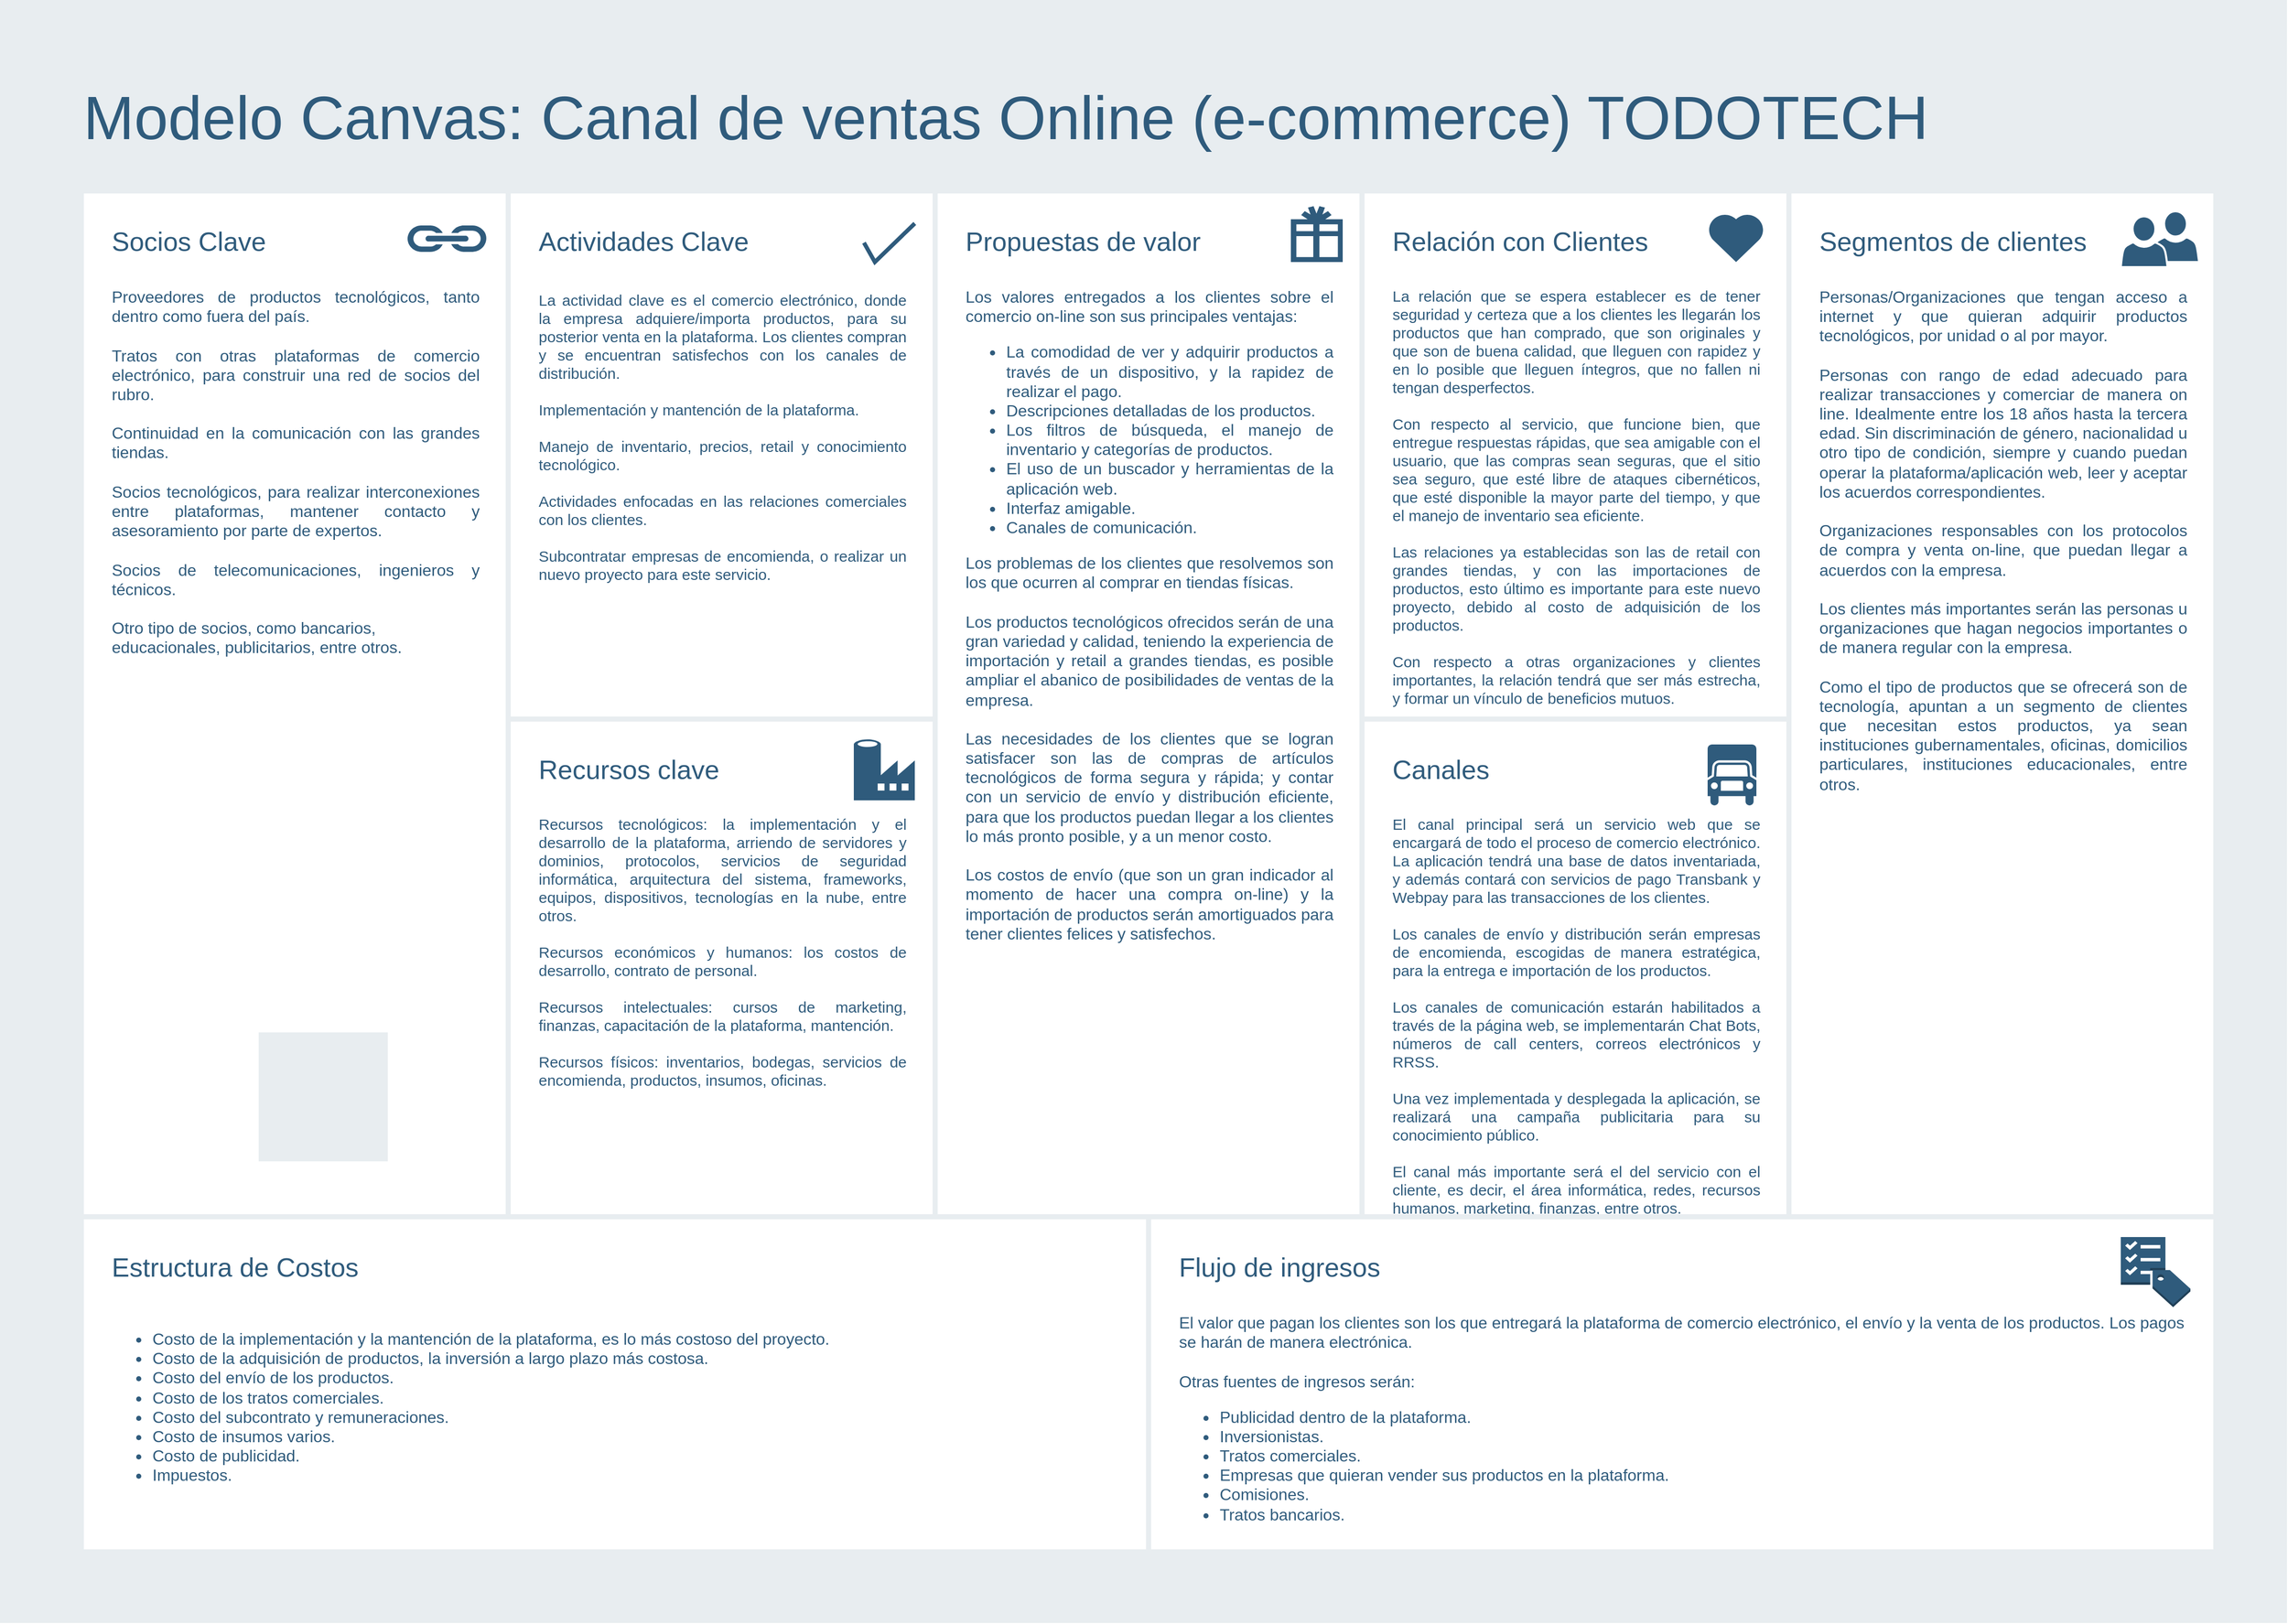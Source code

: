 <mxfile version="15.5.9" type="google"><diagram id="07fea595-8f29-1299-0266-81d95cde20df" name="Page-1"><mxGraphModel dx="3578" dy="629" grid="1" gridSize="10" guides="1" tooltips="1" connect="1" arrows="1" fold="1" page="1" pageScale="1" pageWidth="1169" pageHeight="827" background="none" math="0" shadow="0"><root><mxCell id="0"/><mxCell id="1" parent="0"/><mxCell id="698" value="" style="rounded=0;whiteSpace=wrap;html=1;shadow=0;labelBackgroundColor=none;strokeColor=none;strokeWidth=3;fillColor=#e8edf0;fontSize=60;fontColor=#2F5B7C;align=left;" parent="1" vertex="1"><mxGeometry x="-2290" y="32" width="2250" height="1598" as="geometry"/></mxCell><mxCell id="699" value="&lt;div style=&quot;font-size: 26px&quot;&gt;&lt;font style=&quot;font-size: 26px&quot;&gt;Relación con Clientes&lt;br&gt;&lt;/font&gt;&lt;/div&gt;&lt;div&gt;&lt;br&gt;&lt;/div&gt;&lt;div&gt;&lt;br&gt;&lt;/div&gt;&lt;div style=&quot;font-size: 15px&quot; align=&quot;justify&quot;&gt;&lt;font style=&quot;font-size: 15px&quot;&gt;La relación que se espera establecer es de tener seguridad y certeza que a los clientes les llegarán los productos que han comprado, que son originales y que son de buena calidad, que lleguen con rapidez y en lo posible que lleguen íntegros, que no fallen ni tengan desperfectos.&lt;/font&gt;&lt;/div&gt;&lt;div style=&quot;font-size: 15px&quot; align=&quot;justify&quot;&gt;&lt;font style=&quot;font-size: 15px&quot;&gt;&lt;br&gt;&lt;/font&gt;&lt;/div&gt;&lt;div style=&quot;font-size: 15px&quot; align=&quot;justify&quot;&gt;&lt;font style=&quot;font-size: 15px&quot;&gt;Con respecto al servicio, que funcione bien, que entregue respuestas rápidas, que sea amigable con el usuario, que las compras sean seguras, que el sitio sea seguro, que esté libre de ataques cibernéticos, que esté disponible la mayor parte del tiempo, y que el manejo de inventario sea eficiente.&lt;/font&gt;&lt;/div&gt;&lt;div style=&quot;font-size: 15px&quot; align=&quot;justify&quot;&gt;&lt;font style=&quot;font-size: 15px&quot;&gt;&lt;br&gt;&lt;/font&gt;&lt;/div&gt;&lt;div style=&quot;font-size: 15px&quot; align=&quot;justify&quot;&gt;&lt;font style=&quot;font-size: 15px&quot;&gt;Las relaciones ya establecidas son las de retail con grandes tiendas, y con las importaciones de productos, esto último es importante para este nuevo proyecto, debido al costo de adquisición de los productos.&lt;/font&gt;&lt;/div&gt;&lt;div style=&quot;font-size: 15px&quot; align=&quot;justify&quot;&gt;&lt;font style=&quot;font-size: 15px&quot;&gt;&lt;br&gt;&lt;/font&gt;&lt;/div&gt;&lt;div style=&quot;font-size: 15px&quot; align=&quot;justify&quot;&gt;&lt;font style=&quot;font-size: 15px&quot;&gt;Con respecto a otras organizaciones y clientes importantes, la relación tendrá que ser más estrecha, y formar un vínculo de beneficios mutuos.&lt;/font&gt;&lt;/div&gt;" style="rounded=0;whiteSpace=wrap;html=1;shadow=0;labelBackgroundColor=none;strokeColor=#e8edf0;strokeWidth=5;fillColor=#ffffff;fontSize=12;fontColor=#2F5B7C;align=left;verticalAlign=top;spacing=30;" parent="1" vertex="1"><mxGeometry x="-950" y="220" width="420" height="520" as="geometry"/></mxCell><mxCell id="700" value="&lt;font&gt;&lt;font style=&quot;font-size: 26px&quot;&gt;Socios Clave&lt;/font&gt;&lt;br&gt;&lt;/font&gt;&lt;font style=&quot;font-size: 12px&quot;&gt;&lt;br style=&quot;font-size: 12px&quot;&gt;&lt;/font&gt;&lt;br&gt;&lt;div style=&quot;font-size: 16px&quot; align=&quot;justify&quot;&gt;&lt;font style=&quot;font-size: 16px&quot;&gt;&lt;font style=&quot;font-size: 16px&quot;&gt;Proveedores de productos tecnológicos, tanto dentro como fuera del país.&lt;/font&gt;&lt;/font&gt;&lt;/div&gt;&lt;div style=&quot;font-size: 16px&quot; align=&quot;justify&quot;&gt;&lt;font style=&quot;font-size: 16px&quot;&gt;&lt;font style=&quot;font-size: 16px&quot;&gt;&lt;br&gt;&lt;/font&gt;&lt;/font&gt;&lt;/div&gt;&lt;div style=&quot;font-size: 16px&quot; align=&quot;justify&quot;&gt;&lt;font style=&quot;font-size: 16px&quot;&gt;&lt;font style=&quot;font-size: 16px&quot;&gt;Tratos con otras plataformas de comercio electrónico, para construir una red de socios del rubro.&lt;/font&gt;&lt;/font&gt;&lt;/div&gt;&lt;div style=&quot;font-size: 16px&quot; align=&quot;justify&quot;&gt;&lt;font style=&quot;font-size: 16px&quot;&gt;&lt;font style=&quot;font-size: 16px&quot;&gt;&lt;br&gt;&lt;/font&gt;&lt;/font&gt;&lt;/div&gt;&lt;div style=&quot;font-size: 16px&quot; align=&quot;justify&quot;&gt;&lt;font style=&quot;font-size: 16px&quot;&gt;&lt;font style=&quot;font-size: 16px&quot;&gt;Continuidad en la comunicación con las grandes tiendas.&lt;/font&gt;&lt;/font&gt;&lt;/div&gt;&lt;div style=&quot;font-size: 16px&quot; align=&quot;justify&quot;&gt;&lt;font style=&quot;font-size: 16px&quot;&gt;&lt;font style=&quot;font-size: 16px&quot;&gt;&lt;br&gt;&lt;/font&gt;&lt;/font&gt;&lt;/div&gt;&lt;div style=&quot;font-size: 16px&quot; align=&quot;justify&quot;&gt;&lt;font style=&quot;font-size: 16px&quot;&gt;&lt;font style=&quot;font-size: 16px&quot;&gt;Socios tecnológicos, para realizar interconexiones entre plataformas, mantener contacto y asesoramiento por parte de expertos.&lt;/font&gt;&lt;/font&gt;&lt;/div&gt;&lt;div style=&quot;font-size: 16px&quot; align=&quot;justify&quot;&gt;&lt;font style=&quot;font-size: 16px&quot;&gt;&lt;font style=&quot;font-size: 16px&quot;&gt;&lt;br&gt;&lt;/font&gt;&lt;/font&gt;&lt;/div&gt;&lt;div style=&quot;font-size: 16px&quot; align=&quot;justify&quot;&gt;&lt;font style=&quot;font-size: 16px&quot;&gt;&lt;font style=&quot;font-size: 16px&quot;&gt;Socios de telecomunicaciones, ingenieros y técnicos.&lt;br&gt;&lt;/font&gt;&lt;/font&gt;&lt;/div&gt;&lt;div style=&quot;font-size: 16px&quot; align=&quot;justify&quot;&gt;&lt;font style=&quot;font-size: 16px&quot;&gt;&lt;font style=&quot;font-size: 16px&quot;&gt;&lt;br&gt;&lt;/font&gt;&lt;/font&gt;&lt;/div&gt;&lt;font style=&quot;font-size: 16px&quot;&gt;Otro tipo de socios, como bancarios, educacionales, publicitarios, entre otros.&lt;br&gt;&lt;/font&gt;&lt;div style=&quot;font-size: 16px&quot; align=&quot;justify&quot;&gt;&lt;font style=&quot;font-size: 16px&quot;&gt;&lt;font style=&quot;font-size: 12px&quot;&gt;&lt;br&gt;&lt;/font&gt;&lt;/font&gt;&lt;/div&gt;&lt;div align=&quot;justify&quot;&gt;&lt;font style=&quot;font-size: 12px&quot;&gt;&lt;font style=&quot;font-size: 12px&quot;&gt;&lt;br&gt;&lt;/font&gt;&lt;/font&gt;&lt;/div&gt;&lt;div&gt;&lt;font style=&quot;font-size: 12px&quot;&gt;&lt;font style=&quot;font-size: 12px&quot;&gt;&lt;br&gt;&lt;/font&gt;&lt;/font&gt;&lt;/div&gt;&lt;br&gt;&lt;div style=&quot;font-size: 12px&quot;&gt;&lt;br style=&quot;font-size: 12px&quot;&gt;&lt;/div&gt;" style="rounded=0;whiteSpace=wrap;html=1;shadow=0;labelBackgroundColor=none;strokeColor=#e8edf0;strokeWidth=5;fillColor=#ffffff;fontSize=12;fontColor=#2F5B7C;align=left;verticalAlign=top;spacing=30;" parent="1" vertex="1"><mxGeometry x="-2210" y="220" width="420" height="1020" as="geometry"/></mxCell><mxCell id="701" value="&lt;font&gt;&lt;font style=&quot;font-size: 26px&quot;&gt;Actividades Clave&lt;/font&gt;&lt;br style=&quot;font-size: 12px&quot;&gt;&lt;/font&gt;&lt;font&gt;&lt;br&gt;&lt;/font&gt;&lt;div style=&quot;font-size: 15px&quot; align=&quot;justify&quot;&gt;&lt;br&gt;&lt;font style=&quot;font-size: 15px&quot;&gt;&lt;div&gt;La actividad clave es el comercio electrónico, donde la empresa adquiere/importa productos, para su posterior venta en la plataforma. Los clientes compran y se encuentran satisfechos con los canales de distribución. &lt;br&gt;&lt;/div&gt;&lt;div&gt;&lt;br&gt;&lt;/div&gt;&lt;div&gt;Implementación y mantención de la plataforma.&lt;/div&gt;&lt;div&gt;&lt;br&gt;&lt;/div&gt;&lt;div&gt;Manejo de inventario, precios, retail y conocimiento tecnológico.&lt;br&gt;&lt;/div&gt;&lt;div&gt;&lt;br&gt;&lt;/div&gt;&lt;div&gt;Actividades enfocadas en las relaciones comerciales con los clientes.&lt;/div&gt;&lt;div&gt;&lt;br&gt;&lt;/div&gt;&lt;div&gt;Subcontratar empresas de encomienda, o realizar un nuevo proyecto para este servicio.&lt;/div&gt;&lt;div&gt;&lt;br&gt;&lt;/div&gt;&lt;div&gt;&lt;br&gt;&lt;/div&gt;&lt;/font&gt;&lt;br&gt;&lt;/div&gt;&lt;font&gt;&lt;div&gt;&lt;br&gt;&lt;/div&gt;&lt;/font&gt;&lt;div style=&quot;font-size: 10px&quot;&gt;&lt;br&gt;&lt;/div&gt;&lt;div&gt;&lt;br&gt;&lt;/div&gt;" style="rounded=0;whiteSpace=wrap;html=1;shadow=0;labelBackgroundColor=none;strokeColor=#e8edf0;strokeWidth=5;fillColor=#ffffff;fontSize=12;fontColor=#2F5B7C;align=left;verticalAlign=top;spacing=30;" parent="1" vertex="1"><mxGeometry x="-1790" y="220" width="420" height="520" as="geometry"/></mxCell><mxCell id="702" value="&lt;div&gt;&lt;font style=&quot;font-size: 26px&quot;&gt;Recursos clave&lt;br&gt;&lt;/font&gt;&lt;/div&gt;&lt;div&gt;&lt;br&gt;&lt;/div&gt;&lt;br&gt;&lt;div style=&quot;font-size: 15px&quot; align=&quot;justify&quot;&gt;&lt;font style=&quot;font-size: 15px&quot;&gt;Recursos tecnológicos: la implementación y el desarrollo de la plataforma, arriendo de servidores y dominios, protocolos, servicios de seguridad informática, arquitectura del sistema, frameworks, equipos, dispositivos, tecnologías en la nube, entre otros.&lt;/font&gt;&lt;/div&gt;&lt;div style=&quot;font-size: 15px&quot; align=&quot;justify&quot;&gt;&lt;font style=&quot;font-size: 15px&quot;&gt;&lt;br&gt;&lt;/font&gt;&lt;/div&gt;&lt;div style=&quot;font-size: 15px&quot; align=&quot;justify&quot;&gt;&lt;font style=&quot;font-size: 15px&quot;&gt;Recursos económicos y humanos: los costos de desarrollo, contrato de personal.&lt;/font&gt;&lt;/div&gt;&lt;div style=&quot;font-size: 15px&quot; align=&quot;justify&quot;&gt;&lt;font style=&quot;font-size: 15px&quot;&gt;&lt;br&gt;&lt;/font&gt;&lt;/div&gt;&lt;div style=&quot;font-size: 15px&quot; align=&quot;justify&quot;&gt;&lt;font style=&quot;font-size: 15px&quot;&gt;Recursos intelectuales: cursos de marketing, finanzas, capacitación de la plataforma, mantención.&lt;/font&gt;&lt;/div&gt;&lt;div style=&quot;font-size: 15px&quot; align=&quot;justify&quot;&gt;&lt;font style=&quot;font-size: 15px&quot;&gt;&lt;br&gt;&lt;/font&gt;&lt;/div&gt;&lt;div style=&quot;font-size: 15px&quot; align=&quot;justify&quot;&gt;&lt;font style=&quot;font-size: 15px&quot;&gt;Recursos físicos: inventarios, bodegas, servicios de encomienda, productos, insumos, oficinas.&lt;/font&gt;&lt;br&gt;&lt;/div&gt;" style="rounded=0;whiteSpace=wrap;html=1;shadow=0;labelBackgroundColor=none;strokeColor=#e8edf0;strokeWidth=5;fillColor=#ffffff;fontSize=12;fontColor=#2F5B7C;align=left;verticalAlign=top;spacing=30;" parent="1" vertex="1"><mxGeometry x="-1790" y="740" width="420" height="490" as="geometry"/></mxCell><mxCell id="703" value="&lt;div style=&quot;font-size: 26px&quot;&gt;&lt;font style=&quot;font-size: 26px&quot;&gt;Propuestas de valor&lt;br&gt;&lt;/font&gt;&lt;/div&gt;&lt;div&gt;&lt;br&gt;&lt;/div&gt;&lt;div&gt;&lt;br&gt;&lt;/div&gt;&lt;div style=&quot;font-size: 16px&quot; align=&quot;justify&quot;&gt;&lt;font style=&quot;font-size: 16px&quot;&gt;Los valores entregados a los clientes sobre el comercio on-line son sus principales ventajas: &lt;br&gt;&lt;/font&gt;&lt;/div&gt;&lt;div style=&quot;font-size: 16px&quot; align=&quot;justify&quot;&gt;&lt;ul&gt;&lt;li&gt;&lt;font style=&quot;font-size: 16px&quot;&gt;La comodidad de ver y adquirir productos a través de un dispositivo, y la rapidez de realizar el pago. &lt;/font&gt;&lt;/li&gt;&lt;li&gt;&lt;font style=&quot;font-size: 16px&quot;&gt;Descripciones detalladas de los productos. &lt;/font&gt;&lt;/li&gt;&lt;li&gt;&lt;font style=&quot;font-size: 16px&quot;&gt;Los filtros de búsqueda, el manejo de inventario y categorías de productos. &lt;/font&gt;&lt;/li&gt;&lt;li&gt;&lt;font style=&quot;font-size: 16px&quot;&gt;El uso de un buscador y herramientas de la aplicación web.&lt;/font&gt;&lt;/li&gt;&lt;li&gt;&lt;font style=&quot;font-size: 16px&quot;&gt;Interfaz amigable.&lt;/font&gt;&lt;/li&gt;&lt;li&gt;&lt;font style=&quot;font-size: 16px&quot;&gt;Canales de comunicación.&lt;/font&gt;&lt;/li&gt;&lt;/ul&gt;&lt;/div&gt;&lt;div style=&quot;font-size: 16px&quot; align=&quot;justify&quot;&gt;&lt;font style=&quot;font-size: 16px&quot;&gt;Los problemas de los clientes que resolvemos son los que ocurren al comprar en tiendas físicas.&lt;/font&gt;&lt;/div&gt;&lt;div style=&quot;font-size: 16px&quot; align=&quot;justify&quot;&gt;&lt;font style=&quot;font-size: 16px&quot;&gt;&lt;br&gt;&lt;/font&gt;&lt;/div&gt;&lt;div style=&quot;font-size: 16px&quot; align=&quot;justify&quot;&gt;&lt;font style=&quot;font-size: 16px&quot;&gt;Los productos tecnológicos ofrecidos serán de una gran variedad y calidad, teniendo la experiencia de importación y retail a grandes tiendas, es posible ampliar el abanico de posibilidades de ventas de la empresa.&lt;/font&gt;&lt;/div&gt;&lt;div style=&quot;font-size: 16px&quot; align=&quot;justify&quot;&gt;&lt;font style=&quot;font-size: 16px&quot;&gt;&lt;br&gt;&lt;/font&gt;&lt;/div&gt;&lt;div style=&quot;font-size: 16px&quot; align=&quot;justify&quot;&gt;&lt;font style=&quot;font-size: 16px&quot;&gt;Las necesidades de los clientes que se logran satisfacer son las de compras de artículos tecnológicos de forma segura y rápida; y contar con un servicio de envío y distribución eficiente, para que los productos puedan llegar a los clientes lo más pronto posible, y a un menor costo.&lt;/font&gt;&lt;/div&gt;&lt;div style=&quot;font-size: 16px&quot; align=&quot;justify&quot;&gt;&lt;font style=&quot;font-size: 16px&quot;&gt;&lt;br&gt;&lt;/font&gt;&lt;/div&gt;&lt;div style=&quot;font-size: 16px&quot; align=&quot;justify&quot;&gt;&lt;font style=&quot;font-size: 16px&quot;&gt;Los costos de envío (que son un gran indicador al momento de hacer una compra on-line) y la importación de productos serán amortiguados para tener clientes felices y satisfechos.&lt;/font&gt;&lt;br&gt;&lt;/div&gt;&lt;br&gt;&lt;div style=&quot;font-size: 10px&quot;&gt;&lt;br&gt;&lt;/div&gt;" style="rounded=0;whiteSpace=wrap;html=1;shadow=0;labelBackgroundColor=none;strokeColor=#e8edf0;strokeWidth=5;fillColor=#ffffff;fontSize=12;fontColor=#2F5B7C;align=left;verticalAlign=top;spacing=30;" parent="1" vertex="1"><mxGeometry x="-1370" y="220" width="420" height="1020" as="geometry"/></mxCell><mxCell id="704" value="&lt;div&gt;&lt;font style=&quot;font-size: 26px&quot;&gt;Segmentos de clientes&lt;br&gt;&lt;/font&gt;&lt;/div&gt;&lt;div&gt;&lt;br&gt;&lt;/div&gt;&lt;div&gt;&lt;br&gt;&lt;/div&gt;&lt;div style=&quot;font-size: 16px&quot; align=&quot;justify&quot;&gt;&lt;font style=&quot;font-size: 16px&quot;&gt;Personas/Organizaciones que tengan acceso a internet y que quieran adquirir productos tecnológicos, por unidad o al por mayor.&lt;br&gt;&lt;br&gt;Personas con rango de edad adecuado para realizar transacciones y comerciar de manera on line. Idealmente entre los 18 años hasta la tercera edad. Sin discriminación de género, nacionalidad u otro tipo de condición, siempre y cuando puedan operar la plataforma/aplicación web, leer y aceptar los acuerdos correspondientes.&lt;br&gt;&lt;br&gt;Organizaciones responsables con los protocolos de compra y venta on-line, que puedan llegar a acuerdos con la empresa.&lt;br&gt;&lt;br&gt;Los clientes más importantes serán las personas u organizaciones que hagan negocios importantes o de manera regular con la empresa.&lt;/font&gt;&lt;/div&gt;&lt;div style=&quot;font-size: 16px&quot; align=&quot;justify&quot;&gt;&lt;font style=&quot;font-size: 16px&quot;&gt;&lt;br&gt;&lt;/font&gt;&lt;/div&gt;&lt;div style=&quot;font-size: 16px&quot; align=&quot;justify&quot;&gt;&lt;font style=&quot;font-size: 16px&quot;&gt;Como el tipo de productos que se ofrecerá son de tecnología, apuntan a un segmento de clientes que necesitan estos productos, ya sean instituciones gubernamentales, oficinas, domicilios particulares, instituciones educacionales, entre otros&lt;/font&gt;&lt;font style=&quot;font-size: 16px&quot;&gt;.&lt;/font&gt;&lt;br&gt;&lt;/div&gt;" style="rounded=0;whiteSpace=wrap;html=1;shadow=0;labelBackgroundColor=none;strokeColor=#e8edf0;strokeWidth=5;fillColor=#ffffff;fontSize=12;fontColor=#2F5B7C;align=left;verticalAlign=top;spacing=30;" parent="1" vertex="1"><mxGeometry x="-530" y="220" width="420" height="1010" as="geometry"/></mxCell><mxCell id="705" value="&lt;div&gt;&lt;font style=&quot;font-size: 26px&quot;&gt;Canales&lt;/font&gt;&lt;/div&gt;&lt;div&gt;&lt;br&gt;&lt;/div&gt;&lt;div&gt;&lt;br&gt;&lt;/div&gt;&lt;div style=&quot;font-size: 15px&quot; align=&quot;justify&quot;&gt;&lt;font style=&quot;font-size: 15px&quot;&gt;El canal principal será un servicio web que se encargará de todo el proceso de comercio electrónico. La aplicación tendrá una base de datos inventariada, y además contará con servicios de pago Transbank y Webpay para las transacciones de los clientes.&lt;/font&gt;&lt;/div&gt;&lt;div style=&quot;font-size: 15px&quot; align=&quot;justify&quot;&gt;&lt;font style=&quot;font-size: 15px&quot;&gt;&lt;br&gt;&lt;/font&gt;&lt;/div&gt;&lt;div style=&quot;font-size: 15px&quot; align=&quot;justify&quot;&gt;&lt;font style=&quot;font-size: 15px&quot;&gt;Los canales de envío y distribución serán empresas de encomienda, escogidas de manera estratégica, para la entrega e importación de los productos.&lt;/font&gt;&lt;/div&gt;&lt;div style=&quot;font-size: 15px&quot; align=&quot;justify&quot;&gt;&lt;font style=&quot;font-size: 15px&quot;&gt;&lt;br&gt;&lt;/font&gt;&lt;/div&gt;&lt;div style=&quot;font-size: 15px&quot; align=&quot;justify&quot;&gt;&lt;font style=&quot;font-size: 15px&quot;&gt;Los canales de comunicación estarán habilitados a través de la página web, se implementarán Chat Bots, números de call centers, correos electrónicos y RRSS.&lt;/font&gt;&lt;/div&gt;&lt;div style=&quot;font-size: 15px&quot; align=&quot;justify&quot;&gt;&lt;font style=&quot;font-size: 15px&quot;&gt;&lt;br&gt;&lt;/font&gt;&lt;/div&gt;&lt;div style=&quot;font-size: 15px&quot; align=&quot;justify&quot;&gt;&lt;font style=&quot;font-size: 15px&quot;&gt;Una vez implementada y desplegada la aplicación, se realizará una campaña publicitaria para su conocimiento público.&lt;/font&gt;&lt;/div&gt;&lt;div style=&quot;font-size: 15px&quot; align=&quot;justify&quot;&gt;&lt;font style=&quot;font-size: 15px&quot;&gt;&lt;br&gt;&lt;/font&gt;&lt;/div&gt;&lt;div style=&quot;font-size: 15px&quot; align=&quot;justify&quot;&gt;&lt;font style=&quot;font-size: 15px&quot;&gt;El canal más importante será el del servicio con el cliente, es decir, el área informática, redes, recursos humanos, marketing, finanzas, entre otros.&lt;/font&gt;&lt;br&gt;&lt;/div&gt;" style="rounded=0;whiteSpace=wrap;html=1;shadow=0;labelBackgroundColor=none;strokeColor=#e8edf0;strokeWidth=5;fillColor=#ffffff;fontSize=12;fontColor=#2F5B7C;align=left;verticalAlign=top;spacing=30;" parent="1" vertex="1"><mxGeometry x="-950" y="740" width="420" height="490" as="geometry"/></mxCell><mxCell id="706" value="&lt;div style=&quot;font-size: 26px&quot;&gt;&lt;font style=&quot;font-size: 26px&quot;&gt;Estructura de Costos&lt;br&gt;&lt;/font&gt;&lt;/div&gt;&lt;br&gt;&lt;div&gt;&lt;br&gt;&lt;/div&gt;&lt;ul style=&quot;font-size: 16px&quot;&gt;&lt;li&gt;Costo de la implementación y la mantención de la plataforma, es lo más costoso del proyecto.&lt;/li&gt;&lt;li&gt;Costo de la adquisición de productos, la inversión a largo plazo más costosa.&lt;/li&gt;&lt;li&gt;Costo del envío de los productos.&lt;/li&gt;&lt;li&gt;Costo de los tratos comerciales.&lt;/li&gt;&lt;li&gt;Costo del subcontrato y remuneraciones.&lt;/li&gt;&lt;li&gt;Costo de insumos varios.&lt;/li&gt;&lt;li&gt;Costo de publicidad.&lt;/li&gt;&lt;li&gt;Impuestos.&lt;br&gt;&lt;/li&gt;&lt;/ul&gt;" style="rounded=0;whiteSpace=wrap;html=1;shadow=0;labelBackgroundColor=none;strokeColor=#e8edf0;strokeWidth=5;fillColor=#ffffff;fontSize=12;fontColor=#2F5B7C;align=left;verticalAlign=top;spacing=30;" parent="1" vertex="1"><mxGeometry x="-2210" y="1230" width="1050" height="330" as="geometry"/></mxCell><mxCell id="707" value="&lt;div style=&quot;font-size: 26px&quot;&gt;&lt;font style=&quot;font-size: 26px&quot;&gt;Flujo de ingresos&lt;br&gt;&lt;/font&gt;&lt;/div&gt;&lt;br&gt;&lt;div&gt;&lt;br&gt;&lt;/div&gt;&lt;div style=&quot;font-size: 16px&quot;&gt;&lt;font style=&quot;font-size: 16px&quot;&gt;El valor que pagan los clientes son los que entregará la plataforma de comercio electrónico, el envío y la venta de los productos. Los pagos se harán de manera electrónica.&lt;/font&gt;&lt;/div&gt;&lt;div style=&quot;font-size: 16px&quot;&gt;&lt;font style=&quot;font-size: 16px&quot;&gt;&lt;br&gt;&lt;/font&gt;&lt;/div&gt;&lt;div style=&quot;font-size: 16px&quot;&gt;&lt;font style=&quot;font-size: 16px&quot;&gt;Otras fuentes de ingresos serán:&lt;/font&gt;&lt;/div&gt;&lt;div style=&quot;font-size: 16px&quot;&gt;&lt;ul&gt;&lt;li&gt;&lt;font style=&quot;font-size: 16px&quot;&gt;Publicidad dentro de la plataforma.&lt;/font&gt;&lt;/li&gt;&lt;li&gt;&lt;font style=&quot;font-size: 16px&quot;&gt;Inversionistas.&lt;/font&gt;&lt;/li&gt;&lt;li&gt;&lt;font style=&quot;font-size: 16px&quot;&gt;Tratos comerciales.&lt;/font&gt;&lt;/li&gt;&lt;li&gt;&lt;font style=&quot;font-size: 16px&quot;&gt;Empresas q&lt;span style=&quot;white-space: pre&quot;&gt;ue quieran vender sus productos en la plataforma.&lt;/span&gt;&lt;/font&gt;&lt;/li&gt;&lt;li&gt;&lt;font style=&quot;font-size: 16px&quot;&gt;&lt;span style=&quot;white-space: pre&quot;&gt;Comisiones.&lt;/span&gt;&lt;/font&gt;&lt;/li&gt;&lt;li&gt;&lt;span style=&quot;white-space: pre&quot;&gt;&lt;font style=&quot;font-size: 16px&quot;&gt;Tratos bancarios.&lt;/font&gt;&lt;br&gt;&lt;/span&gt;&lt;/li&gt;&lt;/ul&gt;&lt;/div&gt;&lt;div&gt;&lt;br&gt;&lt;/div&gt;&lt;div&gt;&lt;br&gt;&lt;/div&gt;" style="rounded=0;whiteSpace=wrap;html=1;shadow=0;labelBackgroundColor=none;strokeColor=#e8edf0;strokeWidth=5;fillColor=#ffffff;fontSize=12;fontColor=#2F5B7C;align=left;verticalAlign=top;spacing=30;" parent="1" vertex="1"><mxGeometry x="-1160" y="1230" width="1050" height="330" as="geometry"/></mxCell><mxCell id="708" value="Modelo Canvas: Canal de ventas Online (e-commerce) TODOTECH" style="text;html=1;resizable=0;points=[];autosize=1;align=left;verticalAlign=top;spacingTop=-4;fontSize=60;fontColor=#2F5B7C;" parent="1" vertex="1"><mxGeometry x="-2210" y="110" width="1830" height="70" as="geometry"/></mxCell><mxCell id="709" value="" style="html=1;verticalLabelPosition=bottom;labelBackgroundColor=#ffffff;verticalAlign=top;shadow=0;dashed=0;strokeWidth=4;shape=mxgraph.ios7.misc.check;strokeColor=#2F5B7C;fillColor=#ffffff;gradientColor=none;fontSize=12;fontColor=#2F5B7C;align=left;" parent="1" vertex="1"><mxGeometry x="-1440" y="252" width="50" height="38" as="geometry"/></mxCell><mxCell id="710" value="" style="shape=mxgraph.signs.travel.present;html=1;fillColor=#2F5B7C;strokeColor=none;verticalLabelPosition=bottom;verticalAlign=top;align=center;shadow=0;labelBackgroundColor=none;fontSize=12;fontColor=#2F5B7C;" parent="1" vertex="1"><mxGeometry x="-1020" y="235" width="51" height="55" as="geometry"/></mxCell><mxCell id="711" value="" style="html=1;verticalLabelPosition=bottom;labelBackgroundColor=#ffffff;verticalAlign=top;strokeWidth=3;strokeColor=none;fillColor=#2F5B7C;shadow=0;dashed=0;shape=mxgraph.ios7.icons.heart;fontSize=12;fontColor=#2F5B7C;align=left;" parent="1" vertex="1"><mxGeometry x="-610" y="242" width="56" height="48" as="geometry"/></mxCell><mxCell id="715" value="" style="shadow=0;dashed=0;html=1;strokeColor=none;labelPosition=center;verticalLabelPosition=bottom;verticalAlign=top;shape=mxgraph.mscae.cloud.data_factory;fillColor=#2F5B7C;labelBackgroundColor=none;fontSize=10;fontColor=#2F5B7C;align=left;" parent="1" vertex="1"><mxGeometry x="-1450" y="760" width="60" height="60" as="geometry"/></mxCell><mxCell id="716" value="" style="shape=mxgraph.signs.transportation.truck_6;html=1;fillColor=#2F5B7C;strokeColor=none;verticalLabelPosition=bottom;verticalAlign=top;align=center;shadow=0;labelBackgroundColor=none;fontSize=10;fontColor=#2F5B7C;aspect=fixed;" parent="1" vertex="1"><mxGeometry x="-610" y="765" width="48" height="60" as="geometry"/></mxCell><mxCell id="717" value="" style="shape=image;html=1;verticalAlign=top;verticalLabelPosition=bottom;labelBackgroundColor=#ffffff;imageAspect=0;aspect=fixed;image=https://cdn4.iconfinder.com/data/icons/evil-icons-user-interface/64/price-128.png;shadow=0;strokeColor=#e8edf0;strokeWidth=3;fillColor=#2F5B7C;gradientColor=none;fontSize=10;fontColor=#2F5B7C;align=left;" parent="1" vertex="1"><mxGeometry x="-1270" y="1250" width="88" height="88" as="geometry"/></mxCell><mxCell id="718" value="" style="dashed=0;html=1;shape=mxgraph.aws3.checklist_cost;fillColor=#2F5B7C;gradientColor=none;shadow=0;labelBackgroundColor=none;strokeColor=none;strokeWidth=3;fontSize=10;fontColor=#2F5B7C;align=left;" parent="1" vertex="1"><mxGeometry x="-203.5" y="1250" width="68.5" height="69" as="geometry"/></mxCell><mxCell id="719" value="" style="shadow=0;dashed=0;html=1;strokeColor=none;fillColor=#2F5B7C;labelPosition=center;verticalLabelPosition=bottom;verticalAlign=top;outlineConnect=0;shape=mxgraph.office.concepts.link;labelBackgroundColor=none;fontSize=10;fontColor=#000000;align=left;" parent="1" vertex="1"><mxGeometry x="-1890" y="254" width="80" height="26" as="geometry"/></mxCell><mxCell id="720" value="" style="group" parent="1" vertex="1" connectable="0"><mxGeometry x="-203.5" y="245" width="69" height="50" as="geometry"/></mxCell><mxCell id="721" value="" style="shadow=0;dashed=0;html=1;strokeColor=#FFFFFF;labelPosition=center;verticalLabelPosition=bottom;verticalAlign=top;outlineConnect=0;shape=mxgraph.office.users.user;fillColor=#2F5B7C;labelBackgroundColor=none;fontSize=10;fontColor=#000000;align=left;strokeWidth=2;" parent="720" vertex="1"><mxGeometry x="31" y="-5" width="46" height="50" as="geometry"/></mxCell><mxCell id="722" value="" style="shadow=0;dashed=0;html=1;strokeColor=#FFFFFF;labelPosition=center;verticalLabelPosition=bottom;verticalAlign=top;outlineConnect=0;shape=mxgraph.office.users.user;fillColor=#2F5B7C;labelBackgroundColor=none;fontSize=10;fontColor=#000000;align=left;strokeWidth=2;" parent="720" vertex="1"><mxGeometry width="46" height="50" as="geometry"/></mxCell></root></mxGraphModel></diagram></mxfile>